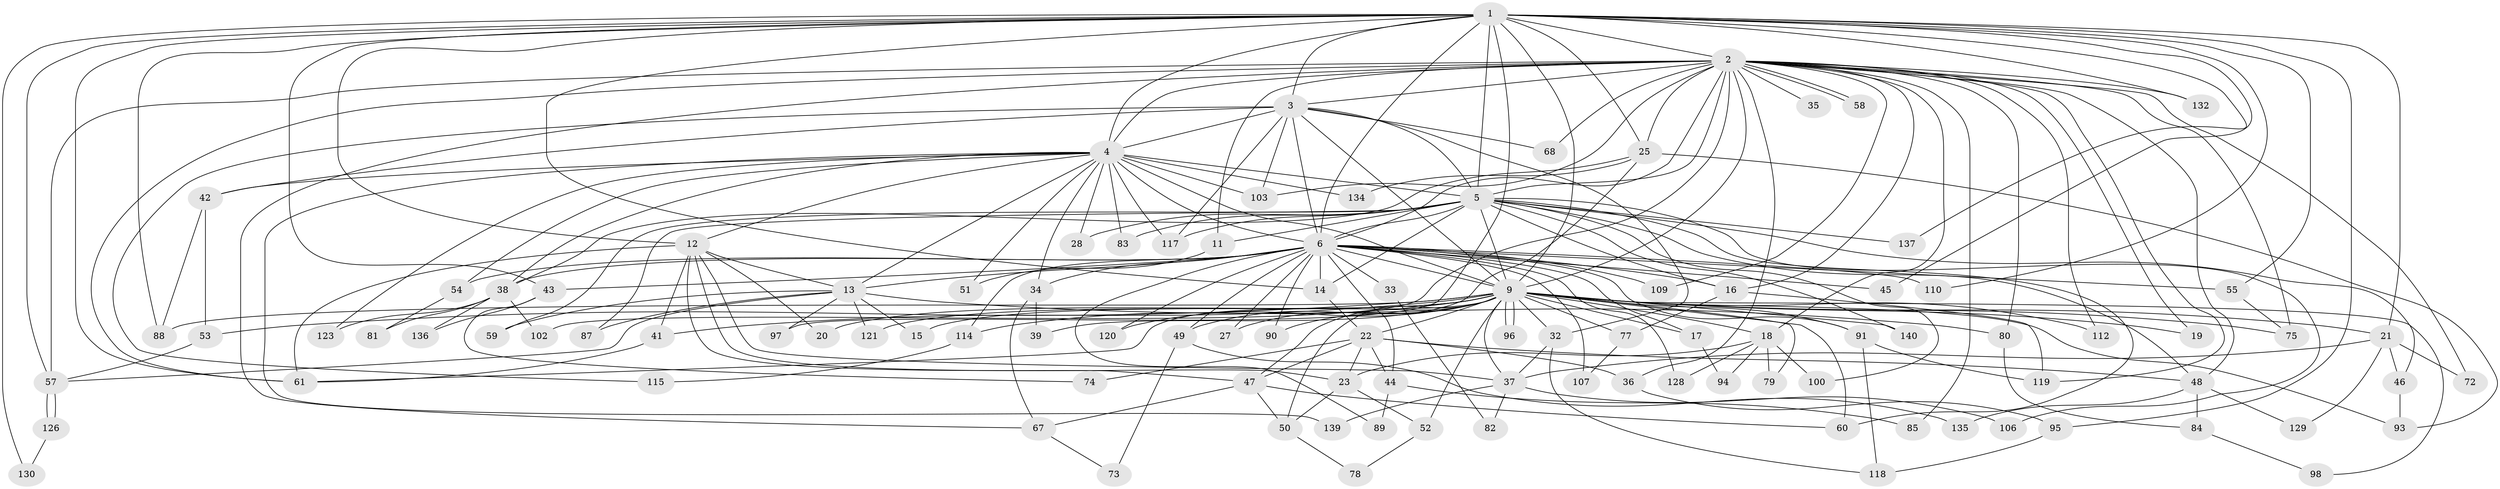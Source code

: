 // Generated by graph-tools (version 1.1) at 2025/51/02/27/25 19:51:49]
// undirected, 104 vertices, 237 edges
graph export_dot {
graph [start="1"]
  node [color=gray90,style=filled];
  1 [super="+92"];
  2 [super="+7"];
  3 [super="+127"];
  4 [super="+108"];
  5 [super="+70"];
  6 [super="+8"];
  9 [super="+10"];
  11 [super="+69"];
  12 [super="+66"];
  13 [super="+29"];
  14 [super="+30"];
  15;
  16 [super="+24"];
  17;
  18 [super="+31"];
  19;
  20;
  21 [super="+125"];
  22;
  23 [super="+26"];
  25 [super="+76"];
  27 [super="+40"];
  28;
  32 [super="+65"];
  33;
  34;
  35;
  36;
  37 [super="+62"];
  38 [super="+71"];
  39;
  41 [super="+105"];
  42;
  43;
  44;
  45;
  46;
  47 [super="+56"];
  48 [super="+63"];
  49 [super="+113"];
  50 [super="+141"];
  51;
  52 [super="+64"];
  53 [super="+86"];
  54;
  55;
  57 [super="+99"];
  58;
  59;
  60 [super="+116"];
  61 [super="+104"];
  67 [super="+122"];
  68;
  72;
  73;
  74;
  75 [super="+101"];
  77 [super="+142"];
  78;
  79;
  80;
  81;
  82;
  83;
  84;
  85;
  87;
  88 [super="+131"];
  89;
  90;
  91 [super="+124"];
  93 [super="+111"];
  94;
  95;
  96;
  97;
  98;
  100;
  102;
  103;
  106;
  107;
  109;
  110;
  112;
  114;
  115;
  117 [super="+138"];
  118 [super="+143"];
  119;
  120;
  121 [super="+133"];
  123;
  126;
  128;
  129;
  130;
  132;
  134;
  135;
  136;
  137;
  139;
  140;
  1 -- 2 [weight=2];
  1 -- 3 [weight=2];
  1 -- 4;
  1 -- 5;
  1 -- 6 [weight=2];
  1 -- 9 [weight=2];
  1 -- 12;
  1 -- 14;
  1 -- 21;
  1 -- 25;
  1 -- 43;
  1 -- 45;
  1 -- 55;
  1 -- 57;
  1 -- 61;
  1 -- 88;
  1 -- 95;
  1 -- 97;
  1 -- 110;
  1 -- 130;
  1 -- 132;
  1 -- 137;
  2 -- 3 [weight=2];
  2 -- 4 [weight=2];
  2 -- 5 [weight=2];
  2 -- 6 [weight=4];
  2 -- 9 [weight=4];
  2 -- 19;
  2 -- 35 [weight=2];
  2 -- 58;
  2 -- 58;
  2 -- 109;
  2 -- 112;
  2 -- 119;
  2 -- 67;
  2 -- 68;
  2 -- 72;
  2 -- 11 [weight=2];
  2 -- 16;
  2 -- 80;
  2 -- 85;
  2 -- 25 [weight=2];
  2 -- 132;
  2 -- 36;
  2 -- 102;
  2 -- 103;
  2 -- 48;
  2 -- 61;
  2 -- 75;
  2 -- 57;
  2 -- 18;
  3 -- 4;
  3 -- 5;
  3 -- 6 [weight=2];
  3 -- 9 [weight=2];
  3 -- 32;
  3 -- 42;
  3 -- 68;
  3 -- 115;
  3 -- 103;
  3 -- 117;
  4 -- 5;
  4 -- 6 [weight=2];
  4 -- 9 [weight=2];
  4 -- 12 [weight=2];
  4 -- 28;
  4 -- 34;
  4 -- 38;
  4 -- 42;
  4 -- 51;
  4 -- 54;
  4 -- 83;
  4 -- 103;
  4 -- 117;
  4 -- 123;
  4 -- 134;
  4 -- 139;
  4 -- 13;
  5 -- 6 [weight=2];
  5 -- 9 [weight=3];
  5 -- 11;
  5 -- 28;
  5 -- 46;
  5 -- 59;
  5 -- 87;
  5 -- 100;
  5 -- 106;
  5 -- 137;
  5 -- 140;
  5 -- 117;
  5 -- 83;
  5 -- 16;
  5 -- 60;
  5 -- 48;
  5 -- 14;
  6 -- 9 [weight=4];
  6 -- 13;
  6 -- 27;
  6 -- 38;
  6 -- 43;
  6 -- 45;
  6 -- 49;
  6 -- 91;
  6 -- 107;
  6 -- 109;
  6 -- 128;
  6 -- 14;
  6 -- 16;
  6 -- 17;
  6 -- 89;
  6 -- 90;
  6 -- 33;
  6 -- 34;
  6 -- 44;
  6 -- 110;
  6 -- 114;
  6 -- 54;
  6 -- 55;
  6 -- 120;
  9 -- 19;
  9 -- 20;
  9 -- 49 [weight=2];
  9 -- 52 [weight=2];
  9 -- 53;
  9 -- 90;
  9 -- 96;
  9 -- 96;
  9 -- 98;
  9 -- 114;
  9 -- 140;
  9 -- 15;
  9 -- 17;
  9 -- 18;
  9 -- 21;
  9 -- 22;
  9 -- 27 [weight=2];
  9 -- 32;
  9 -- 37 [weight=2];
  9 -- 41;
  9 -- 60;
  9 -- 75;
  9 -- 77;
  9 -- 79;
  9 -- 91;
  9 -- 93;
  9 -- 112;
  9 -- 120;
  9 -- 121 [weight=2];
  9 -- 88;
  9 -- 61;
  9 -- 47;
  9 -- 50;
  11 -- 51;
  12 -- 13;
  12 -- 20;
  12 -- 23;
  12 -- 37;
  12 -- 41;
  12 -- 47;
  12 -- 61;
  13 -- 15;
  13 -- 57;
  13 -- 59;
  13 -- 80;
  13 -- 97;
  13 -- 121;
  13 -- 87;
  14 -- 22;
  16 -- 119;
  16 -- 77;
  17 -- 94;
  18 -- 23;
  18 -- 128;
  18 -- 100;
  18 -- 94;
  18 -- 79;
  21 -- 46;
  21 -- 72;
  21 -- 129;
  21 -- 37;
  22 -- 23;
  22 -- 36;
  22 -- 44;
  22 -- 47;
  22 -- 48;
  22 -- 74;
  23 -- 50;
  23 -- 52;
  25 -- 39;
  25 -- 93;
  25 -- 134;
  25 -- 38;
  32 -- 118;
  32 -- 37;
  33 -- 82;
  34 -- 39;
  34 -- 67;
  36 -- 95;
  37 -- 82;
  37 -- 106;
  37 -- 139;
  38 -- 81;
  38 -- 102;
  38 -- 136;
  38 -- 123;
  41 -- 61;
  42 -- 53;
  42 -- 88;
  43 -- 74;
  43 -- 136;
  44 -- 85;
  44 -- 89;
  46 -- 93;
  47 -- 50;
  47 -- 60;
  47 -- 67;
  48 -- 129;
  48 -- 135;
  48 -- 84;
  49 -- 73;
  49 -- 135;
  50 -- 78;
  52 -- 78;
  53 -- 57;
  54 -- 81;
  55 -- 75;
  57 -- 126;
  57 -- 126;
  67 -- 73;
  77 -- 107;
  80 -- 84;
  84 -- 98;
  91 -- 118;
  91 -- 119;
  95 -- 118;
  114 -- 115;
  126 -- 130;
}
